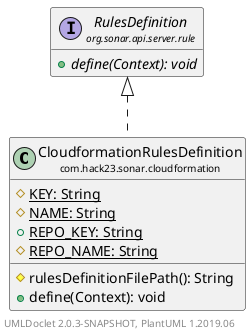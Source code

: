@startuml
    set namespaceSeparator none
    hide empty fields
    hide empty methods

    class "<size:14>CloudformationRulesDefinition\n<size:10>com.hack23.sonar.cloudformation" as com.hack23.sonar.cloudformation.CloudformationRulesDefinition [[CloudformationRulesDefinition.html]] {
        {static} #KEY: String
        {static} #NAME: String
        {static} +REPO_KEY: String
        {static} #REPO_NAME: String
        #rulesDefinitionFilePath(): String
        +define(Context): void
    }

    interface "<size:14>RulesDefinition\n<size:10>org.sonar.api.server.rule" as org.sonar.api.server.rule.RulesDefinition {
        {abstract} +define(Context): void
    }

    org.sonar.api.server.rule.RulesDefinition <|.. com.hack23.sonar.cloudformation.CloudformationRulesDefinition

    center footer UMLDoclet 2.0.3-SNAPSHOT, PlantUML 1.2019.06
@enduml
